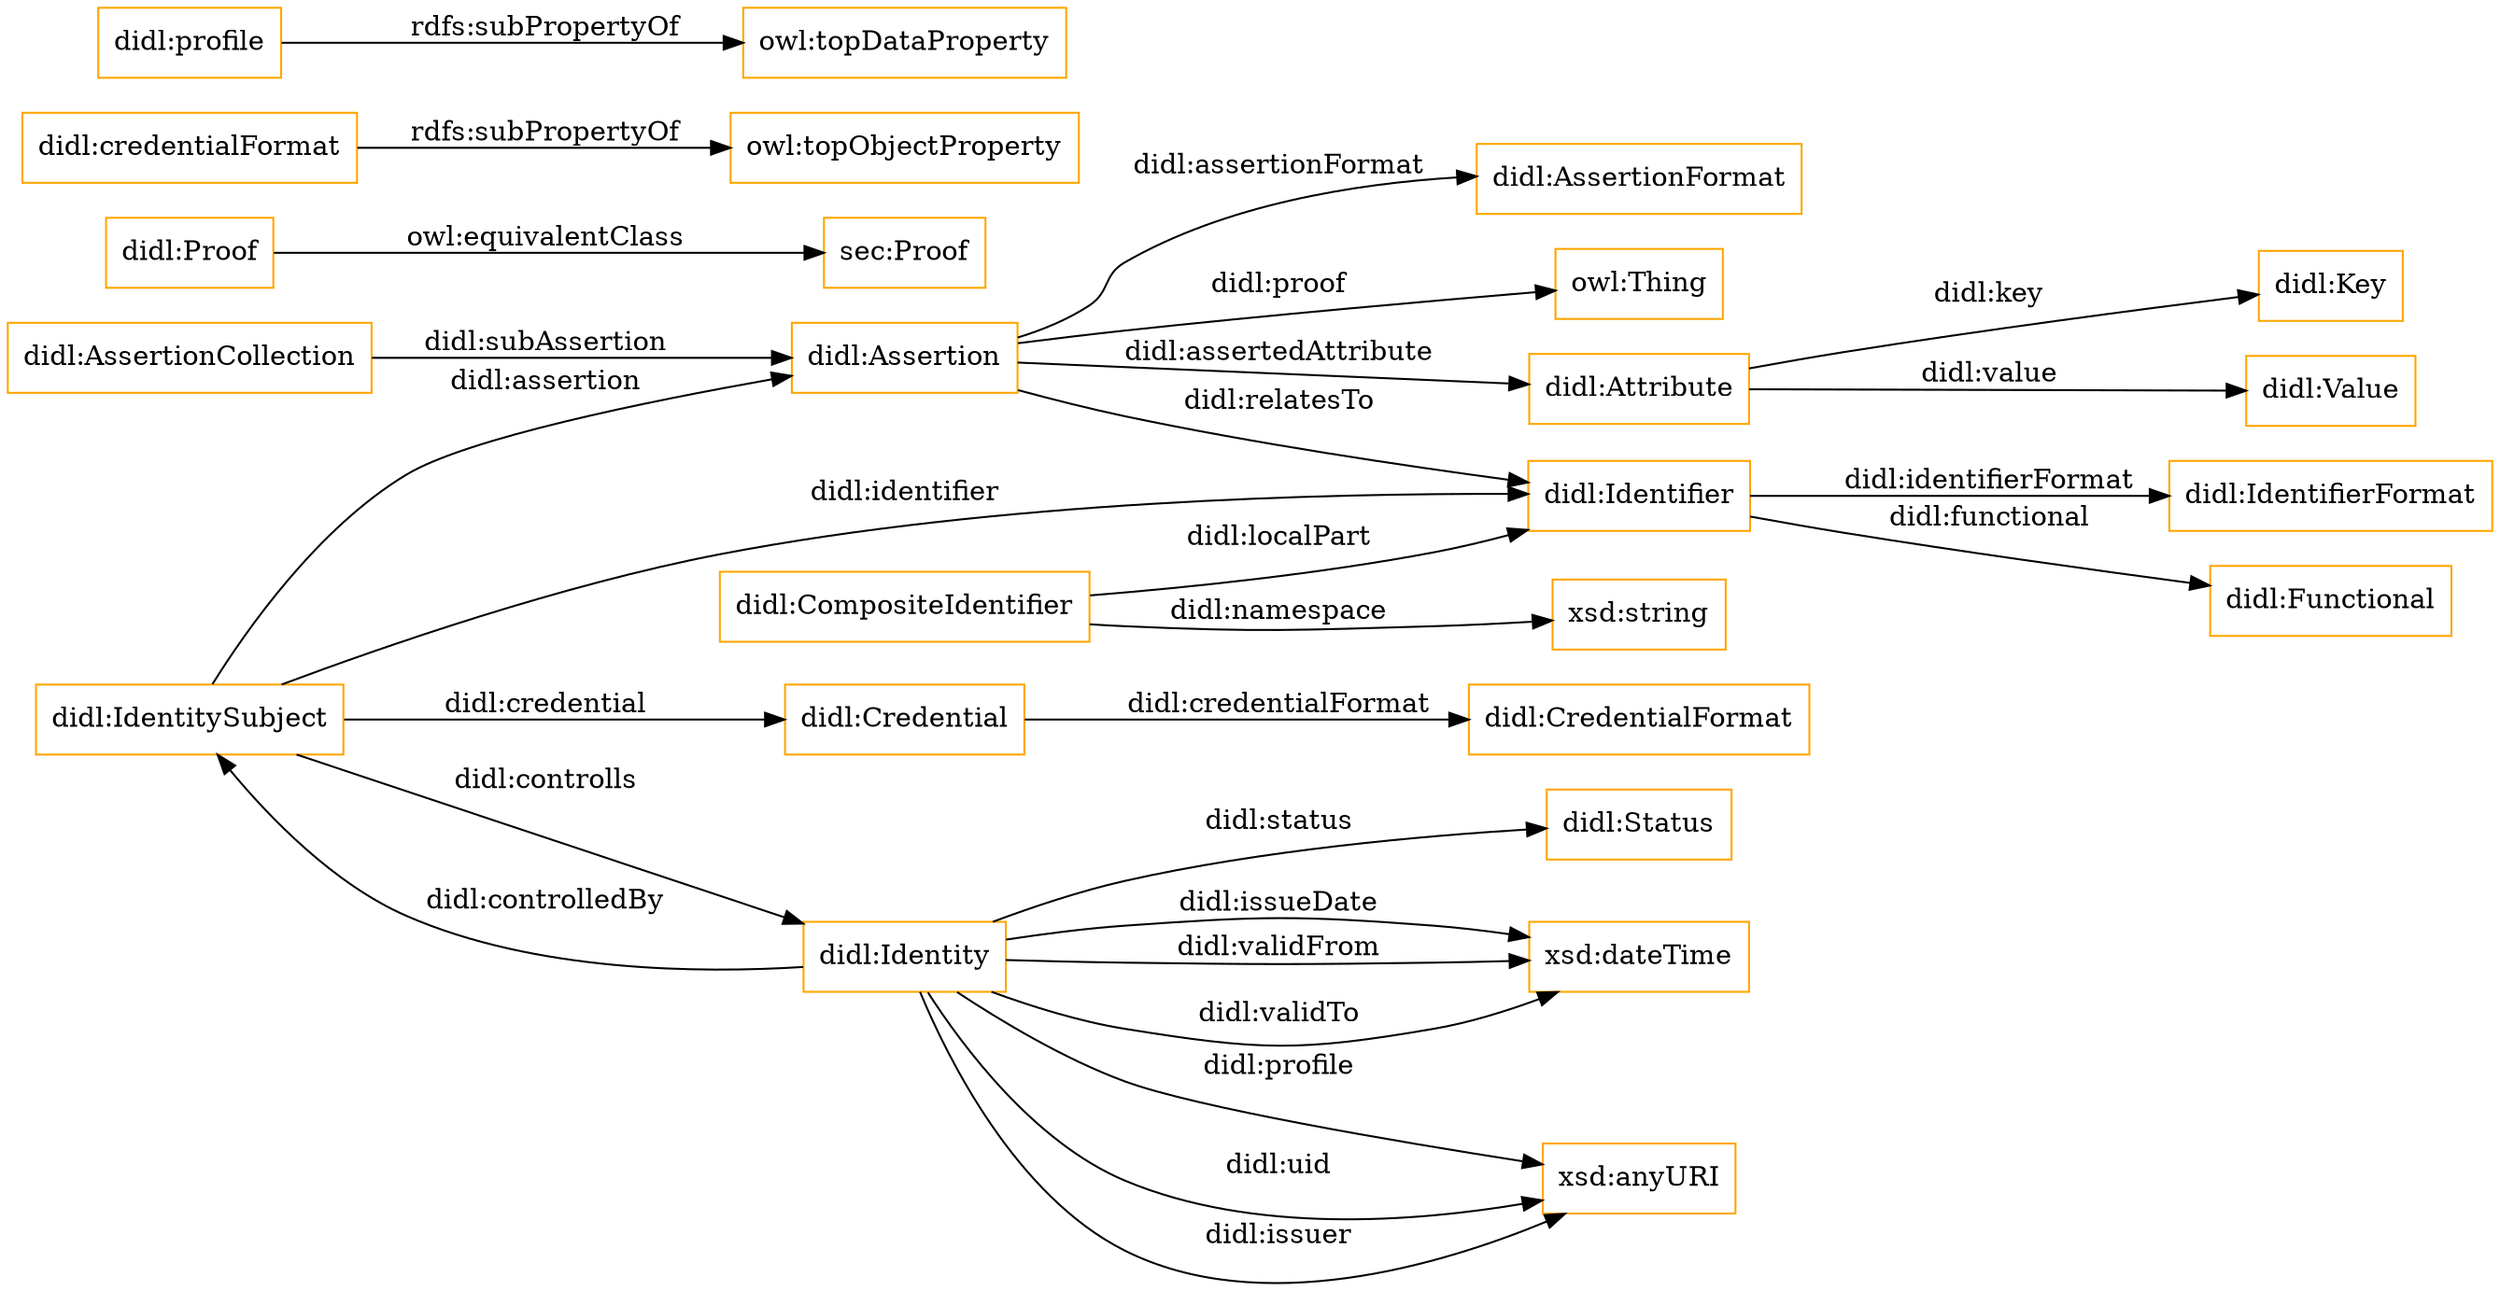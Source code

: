 digraph ar2dtool_diagram { 
rankdir=LR;
size="1501"
node [shape = rectangle, color="orange"]; "didl:Attribute" "didl:CompositeIdentifier" "didl:AssertionFormat" "didl:Status" "sec:Proof" "didl:IdentifierFormat" "didl:Assertion" "didl:Key" "didl:Identity" "didl:Credential" "didl:CredentialFormat" "didl:IdentitySubject" "didl:Functional" "didl:Value" "didl:Proof" "didl:AssertionCollection" "didl:Identifier" ; /*classes style*/
	"didl:credentialFormat" -> "owl:topObjectProperty" [ label = "rdfs:subPropertyOf" ];
	"didl:Proof" -> "sec:Proof" [ label = "owl:equivalentClass" ];
	"didl:profile" -> "owl:topDataProperty" [ label = "rdfs:subPropertyOf" ];
	"didl:Assertion" -> "didl:Attribute" [ label = "didl:assertedAttribute" ];
	"didl:AssertionCollection" -> "didl:Assertion" [ label = "didl:subAssertion" ];
	"didl:Identity" -> "xsd:dateTime" [ label = "didl:validTo" ];
	"didl:Identity" -> "didl:Status" [ label = "didl:status" ];
	"didl:Identity" -> "xsd:dateTime" [ label = "didl:issueDate" ];
	"didl:Attribute" -> "didl:Value" [ label = "didl:value" ];
	"didl:IdentitySubject" -> "didl:Identifier" [ label = "didl:identifier" ];
	"didl:Assertion" -> "didl:Identifier" [ label = "didl:relatesTo" ];
	"didl:Identity" -> "xsd:anyURI" [ label = "didl:issuer" ];
	"didl:IdentitySubject" -> "didl:Identity" [ label = "didl:controlls" ];
	"didl:Attribute" -> "didl:Key" [ label = "didl:key" ];
	"didl:IdentitySubject" -> "didl:Assertion" [ label = "didl:assertion" ];
	"didl:CompositeIdentifier" -> "xsd:string" [ label = "didl:namespace" ];
	"didl:Credential" -> "didl:CredentialFormat" [ label = "didl:credentialFormat" ];
	"didl:Identity" -> "didl:IdentitySubject" [ label = "didl:controlledBy" ];
	"didl:Identity" -> "xsd:anyURI" [ label = "didl:profile" ];
	"didl:CompositeIdentifier" -> "didl:Identifier" [ label = "didl:localPart" ];
	"didl:Identifier" -> "didl:IdentifierFormat" [ label = "didl:identifierFormat" ];
	"didl:Identity" -> "xsd:dateTime" [ label = "didl:validFrom" ];
	"didl:IdentitySubject" -> "didl:Credential" [ label = "didl:credential" ];
	"didl:Identifier" -> "didl:Functional" [ label = "didl:functional" ];
	"didl:Assertion" -> "owl:Thing" [ label = "didl:proof" ];
	"didl:Identity" -> "xsd:anyURI" [ label = "didl:uid" ];
	"didl:Assertion" -> "didl:AssertionFormat" [ label = "didl:assertionFormat" ];

}
